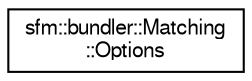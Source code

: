 digraph "Graphical Class Hierarchy"
{
  edge [fontname="FreeSans",fontsize="10",labelfontname="FreeSans",labelfontsize="10"];
  node [fontname="FreeSans",fontsize="10",shape=record];
  rankdir="LR";
  Node0 [label="sfm::bundler::Matching\l::Options",height=0.2,width=0.4,color="black", fillcolor="white", style="filled",URL="$structsfm_1_1bundler_1_1_matching_1_1_options.html",tooltip="Options for feature matching. "];
}
